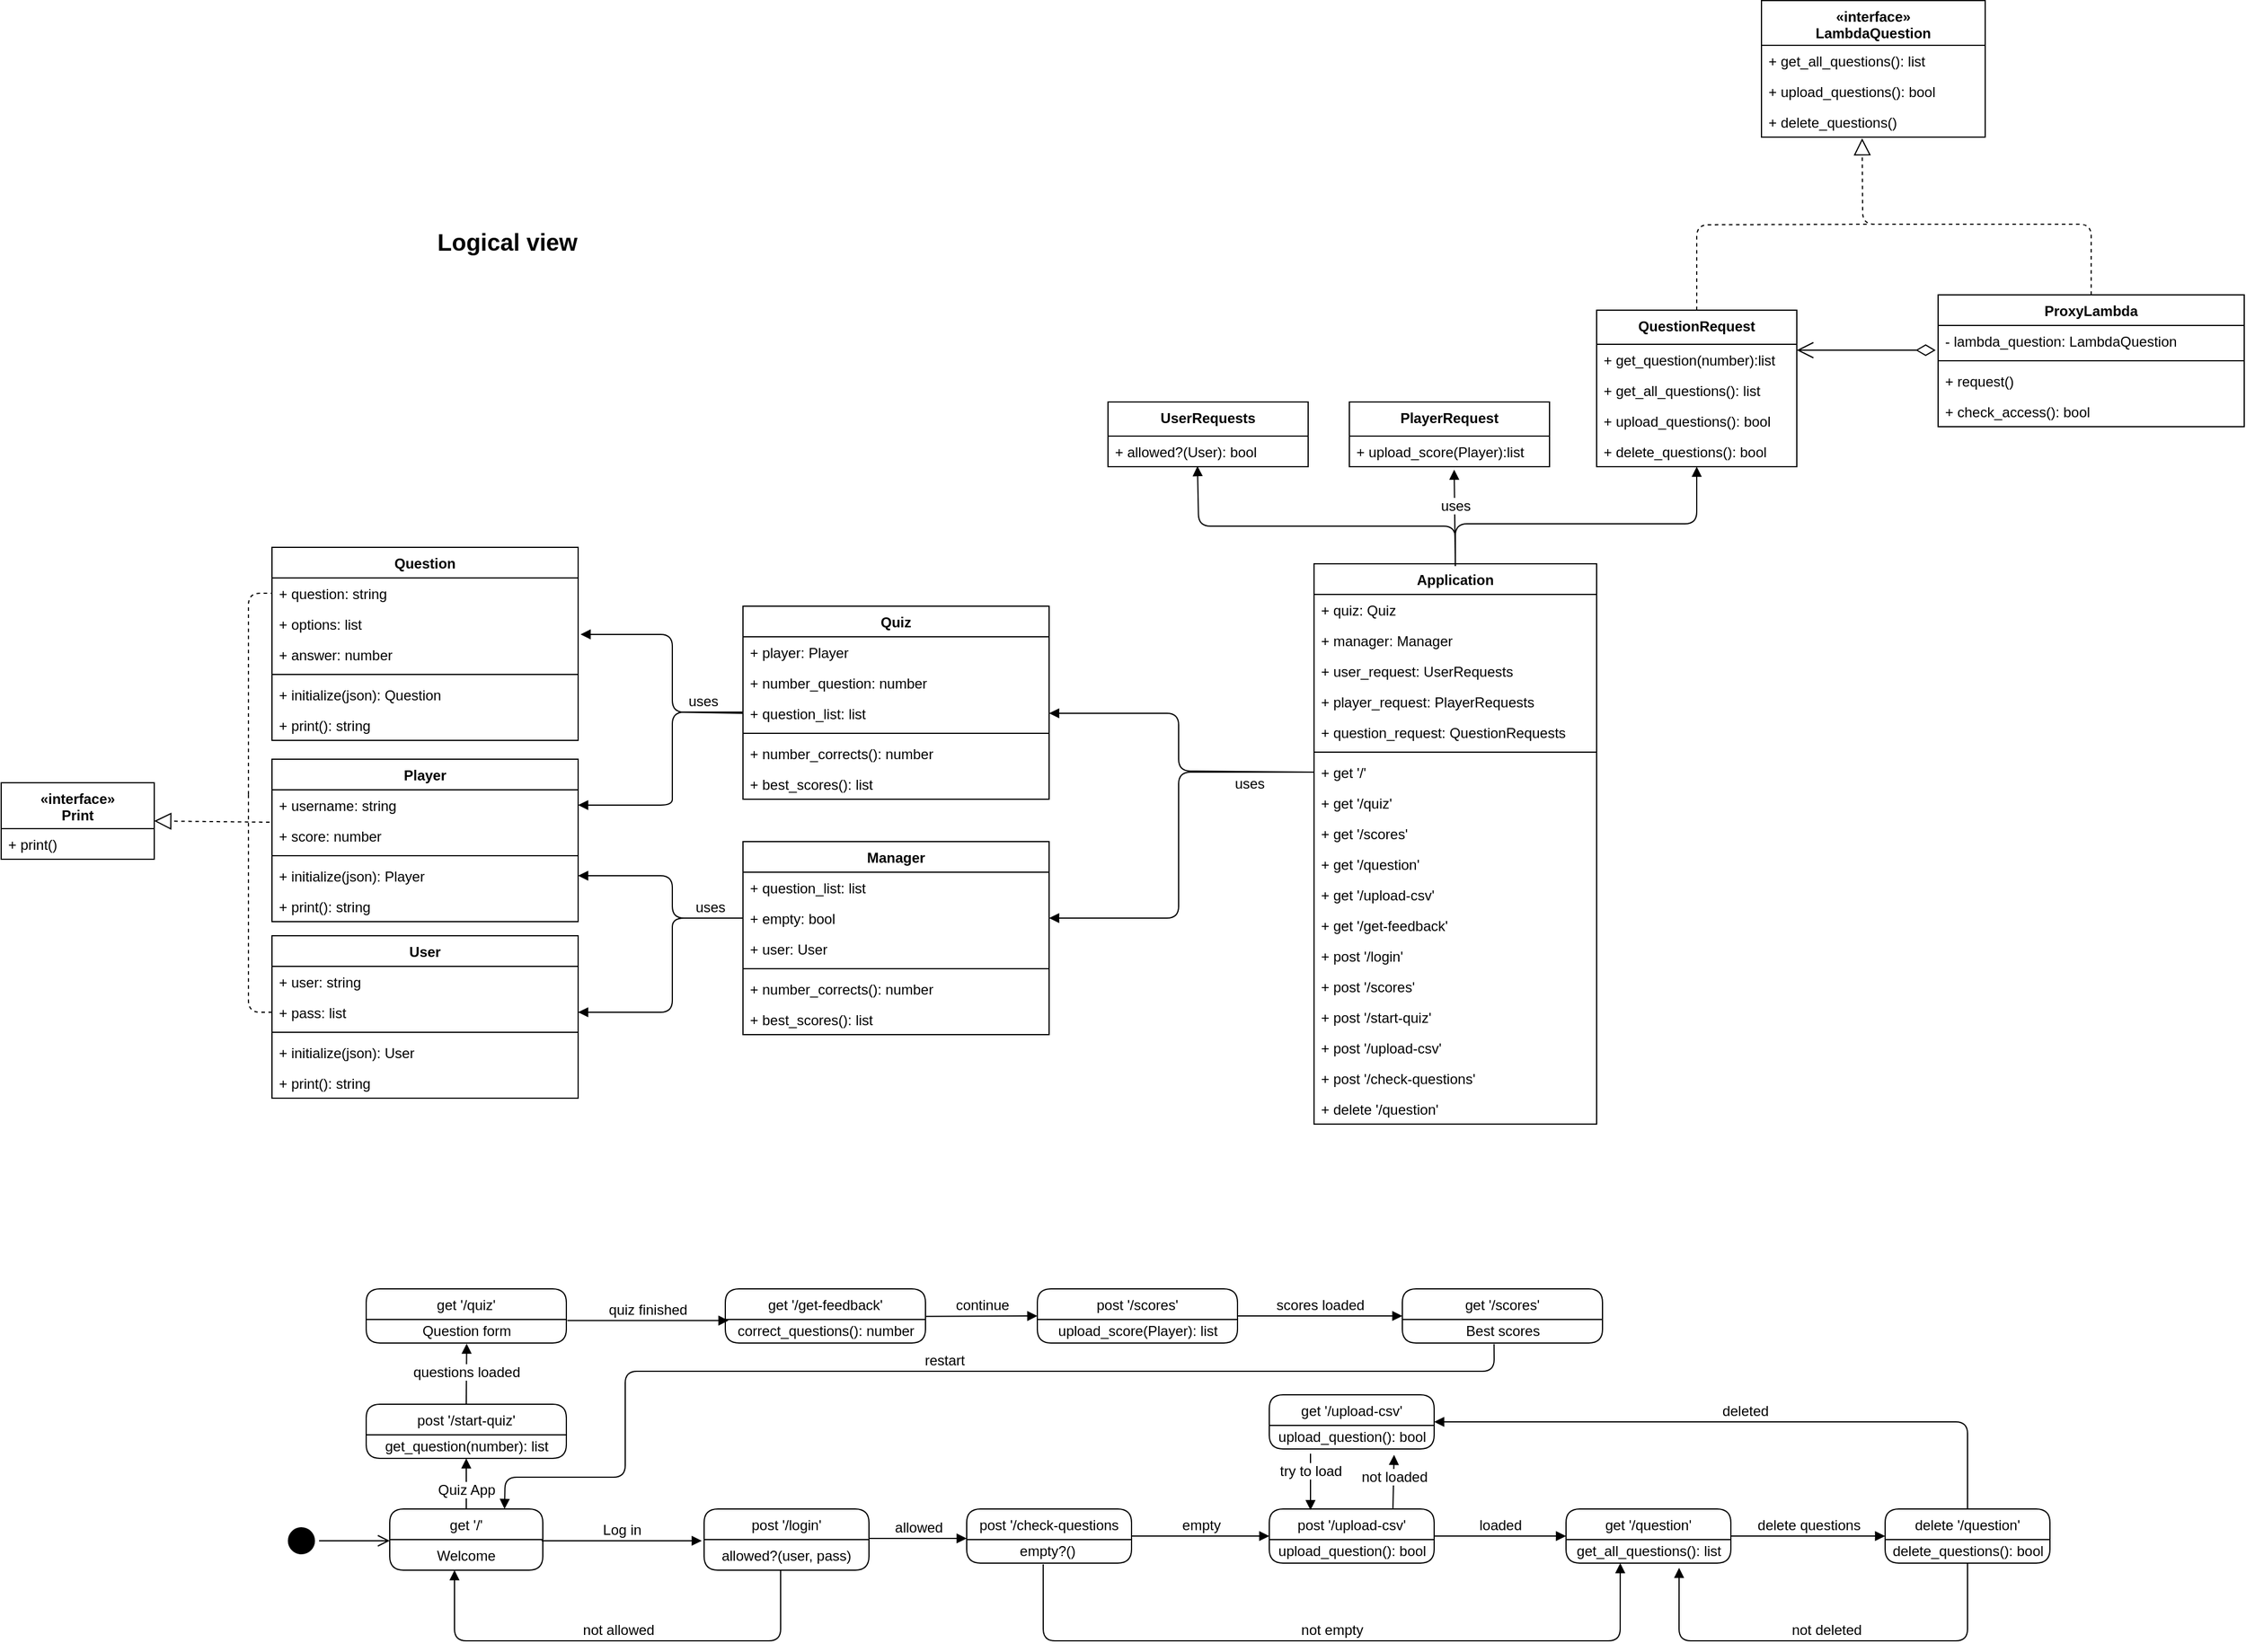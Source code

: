 <mxfile version="13.0.3" type="device"><diagram id="-_boFvUKUnsu9vp5mYl3" name="Page-1"><mxGraphModel dx="1106" dy="1886" grid="1" gridSize="10" guides="1" tooltips="1" connect="1" arrows="1" fold="1" page="1" pageScale="1" pageWidth="1700" pageHeight="1100" math="0" shadow="0"><root><mxCell id="0"/><mxCell id="1" parent="0"/><mxCell id="j40BBaO0-lSrnmw0AqtU-1" value="Logical view" style="text;html=1;strokeColor=none;fillColor=none;align=center;verticalAlign=middle;whiteSpace=wrap;rounded=0;fontStyle=1;fontSize=20;" parent="1" vertex="1"><mxGeometry x="500" y="-90" width="160" height="20" as="geometry"/></mxCell><mxCell id="j40BBaO0-lSrnmw0AqtU-49" value="" style="endArrow=block;dashed=1;endFill=0;endSize=12;html=1;fontSize=12;exitX=-0.008;exitY=1.058;exitDx=0;exitDy=0;entryX=1;entryY=0.5;entryDx=0;entryDy=0;exitPerimeter=0;" parent="1" source="j40BBaO0-lSrnmw0AqtU-28" target="j40BBaO0-lSrnmw0AqtU-42" edge="1"><mxGeometry width="160" relative="1" as="geometry"><mxPoint x="535" y="200" as="sourcePoint"/><mxPoint x="695" y="200" as="targetPoint"/></mxGeometry></mxCell><mxCell id="j40BBaO0-lSrnmw0AqtU-50" value="" style="endArrow=none;dashed=1;html=1;fontSize=12;exitX=0;exitY=0.5;exitDx=0;exitDy=0;" parent="1" source="j40BBaO0-lSrnmw0AqtU-13" edge="1"><mxGeometry width="50" height="50" relative="1" as="geometry"><mxPoint x="360" y="600" as="sourcePoint"/><mxPoint x="360" y="390" as="targetPoint"/><Array as="points"><mxPoint x="360" y="575"/><mxPoint x="360" y="539"/></Array></mxGeometry></mxCell><mxCell id="j40BBaO0-lSrnmw0AqtU-51" value="" style="endArrow=none;dashed=1;html=1;fontSize=12;entryX=0;entryY=0.5;entryDx=0;entryDy=0;" parent="1" target="j40BBaO0-lSrnmw0AqtU-3" edge="1"><mxGeometry width="50" height="50" relative="1" as="geometry"><mxPoint x="360" y="390" as="sourcePoint"/><mxPoint x="665" y="220" as="targetPoint"/><Array as="points"><mxPoint x="360" y="219"/></Array></mxGeometry></mxCell><mxCell id="j40BBaO0-lSrnmw0AqtU-63" value="" style="ellipse;html=1;shape=startState;fillColor=#000000;strokeColor=#000000;rounded=1;fontSize=12;" parent="1" vertex="1"><mxGeometry x="390" y="1009" width="30" height="30" as="geometry"/></mxCell><mxCell id="j40BBaO0-lSrnmw0AqtU-64" value="" style="edgeStyle=orthogonalEdgeStyle;html=1;verticalAlign=bottom;endArrow=open;endSize=8;strokeColor=#000000;fontSize=12;" parent="1" source="j40BBaO0-lSrnmw0AqtU-63" edge="1"><mxGeometry relative="1" as="geometry"><mxPoint x="480" y="1024" as="targetPoint"/></mxGeometry></mxCell><mxCell id="j40BBaO0-lSrnmw0AqtU-67" value="Log in" style="html=1;verticalAlign=bottom;endArrow=block;strokeColor=#000000;fontSize=12;entryX=0;entryY=0.5;entryDx=0;entryDy=0;exitX=0.992;exitY=0.038;exitDx=0;exitDy=0;exitPerimeter=0;" parent="1" source="j40BBaO0-lSrnmw0AqtU-117" edge="1"><mxGeometry width="80" relative="1" as="geometry"><mxPoint x="590" y="1024" as="sourcePoint"/><mxPoint x="745" y="1024" as="targetPoint"/></mxGeometry></mxCell><mxCell id="j40BBaO0-lSrnmw0AqtU-78" value="not allowed" style="html=1;verticalAlign=bottom;endArrow=block;strokeColor=#000000;fontSize=12;exitX=0.464;exitY=1;exitDx=0;exitDy=0;exitPerimeter=0;entryX=0.5;entryY=1;entryDx=0;entryDy=0;" parent="1" source="j40BBaO0-lSrnmw0AqtU-69" edge="1"><mxGeometry width="80" relative="1" as="geometry"><mxPoint x="790" y="1119" as="sourcePoint"/><mxPoint x="535" y="1049" as="targetPoint"/><Array as="points"><mxPoint x="812" y="1109"/><mxPoint x="535" y="1109"/></Array></mxGeometry></mxCell><mxCell id="j40BBaO0-lSrnmw0AqtU-81" value="empty" style="html=1;verticalAlign=bottom;endArrow=block;strokeColor=#000000;fontSize=12;exitX=1;exitY=0.5;exitDx=0;exitDy=0;entryX=0;entryY=0.5;entryDx=0;entryDy=0;" parent="1" source="j40BBaO0-lSrnmw0AqtU-72" target="j40BBaO0-lSrnmw0AqtU-79" edge="1"><mxGeometry width="80" relative="1" as="geometry"><mxPoint x="1057" y="1159" as="sourcePoint"/><mxPoint x="1137" y="1159" as="targetPoint"/></mxGeometry></mxCell><mxCell id="j40BBaO0-lSrnmw0AqtU-107" value="" style="endArrow=open;html=1;endSize=12;startArrow=diamondThin;startSize=14;startFill=0;edgeStyle=orthogonalEdgeStyle;align=left;verticalAlign=bottom;strokeColor=#000000;fontSize=12;exitX=-0.008;exitY=0.808;exitDx=0;exitDy=0;exitPerimeter=0;" parent="1" source="j40BBaO0-lSrnmw0AqtU-109" edge="1"><mxGeometry x="-1" y="3" relative="1" as="geometry"><mxPoint x="1826.04" y="13.51" as="sourcePoint"/><mxPoint x="1675" y="12.5" as="targetPoint"/></mxGeometry></mxCell><mxCell id="j40BBaO0-lSrnmw0AqtU-113" value="" style="endArrow=block;dashed=1;endFill=0;endSize=12;html=1;strokeColor=#000000;fontSize=12;exitX=0.5;exitY=0;exitDx=0;exitDy=0;entryX=0.45;entryY=1.038;entryDx=0;entryDy=0;entryPerimeter=0;" parent="1" source="j40BBaO0-lSrnmw0AqtU-108" target="j40BBaO0-lSrnmw0AqtU-88" edge="1"><mxGeometry width="160" relative="1" as="geometry"><mxPoint x="1675" y="-164.5" as="sourcePoint"/><mxPoint x="1835" y="-164.5" as="targetPoint"/><Array as="points"><mxPoint x="1925" y="-94.5"/><mxPoint x="1731" y="-94.5"/></Array></mxGeometry></mxCell><mxCell id="j40BBaO0-lSrnmw0AqtU-114" value="" style="endArrow=none;dashed=1;html=1;strokeColor=#000000;fontSize=12;exitX=0.5;exitY=0;exitDx=0;exitDy=0;" parent="1" source="j40BBaO0-lSrnmw0AqtU-89" edge="1"><mxGeometry width="50" height="50" relative="1" as="geometry"><mxPoint x="1575" y="-41" as="sourcePoint"/><mxPoint x="1735" y="-94.5" as="targetPoint"/><Array as="points"><mxPoint x="1590" y="-94"/></Array></mxGeometry></mxCell><mxCell id="j40BBaO0-lSrnmw0AqtU-123" value="loaded" style="html=1;verticalAlign=bottom;endArrow=block;strokeColor=#000000;fontSize=12;exitX=1;exitY=0.5;exitDx=0;exitDy=0;entryX=0;entryY=0.5;entryDx=0;entryDy=0;" parent="1" source="j40BBaO0-lSrnmw0AqtU-79" target="j40BBaO0-lSrnmw0AqtU-124" edge="1"><mxGeometry width="80" relative="1" as="geometry"><mxPoint x="1397" y="1029" as="sourcePoint"/><mxPoint x="1477" y="1024" as="targetPoint"/></mxGeometry></mxCell><mxCell id="j40BBaO0-lSrnmw0AqtU-126" value="not empty" style="html=1;verticalAlign=bottom;endArrow=block;strokeColor=#000000;fontSize=12;exitX=0.464;exitY=1.05;exitDx=0;exitDy=0;exitPerimeter=0;entryX=0.329;entryY=1;entryDx=0;entryDy=0;entryPerimeter=0;" parent="1" source="j40BBaO0-lSrnmw0AqtU-77" target="j40BBaO0-lSrnmw0AqtU-125" edge="1"><mxGeometry width="80" relative="1" as="geometry"><mxPoint x="1117" y="1149" as="sourcePoint"/><mxPoint x="1197" y="1149" as="targetPoint"/><Array as="points"><mxPoint x="1035" y="1109"/><mxPoint x="1525" y="1109"/></Array></mxGeometry></mxCell><mxCell id="j40BBaO0-lSrnmw0AqtU-131" value="not loaded" style="html=1;verticalAlign=bottom;endArrow=block;strokeColor=#000000;fontSize=12;exitX=0.75;exitY=0;exitDx=0;exitDy=0;entryX=0.757;entryY=1.2;entryDx=0;entryDy=0;entryPerimeter=0;" parent="1" source="j40BBaO0-lSrnmw0AqtU-79" edge="1"><mxGeometry x="-0.217" y="-1" width="80" relative="1" as="geometry"><mxPoint x="1380" y="969" as="sourcePoint"/><mxPoint x="1332.98" y="951" as="targetPoint"/><mxPoint as="offset"/></mxGeometry></mxCell><mxCell id="j40BBaO0-lSrnmw0AqtU-132" value="try to load" style="html=1;verticalAlign=bottom;endArrow=block;strokeColor=#000000;fontSize=12;entryX=0.25;entryY=0;entryDx=0;entryDy=0;" parent="1" edge="1"><mxGeometry width="80" relative="1" as="geometry"><mxPoint x="1262" y="950" as="sourcePoint"/><mxPoint x="1262" y="998" as="targetPoint"/></mxGeometry></mxCell><mxCell id="j40BBaO0-lSrnmw0AqtU-135" value="delete questions" style="html=1;verticalAlign=bottom;endArrow=block;strokeColor=#000000;fontSize=12;exitX=1;exitY=0.5;exitDx=0;exitDy=0;entryX=0;entryY=0.5;entryDx=0;entryDy=0;" parent="1" source="j40BBaO0-lSrnmw0AqtU-124" target="j40BBaO0-lSrnmw0AqtU-133" edge="1"><mxGeometry width="80" relative="1" as="geometry"><mxPoint x="1680" y="1159" as="sourcePoint"/><mxPoint x="1670" y="1009" as="targetPoint"/></mxGeometry></mxCell><mxCell id="j40BBaO0-lSrnmw0AqtU-136" value="deleted" style="html=1;verticalAlign=bottom;endArrow=block;strokeColor=#000000;fontSize=12;exitX=0.5;exitY=0;exitDx=0;exitDy=0;entryX=1;entryY=0.5;entryDx=0;entryDy=0;" parent="1" source="j40BBaO0-lSrnmw0AqtU-133" target="j40BBaO0-lSrnmw0AqtU-128" edge="1"><mxGeometry width="80" relative="1" as="geometry"><mxPoint x="1830" y="570" as="sourcePoint"/><mxPoint x="1910" y="570" as="targetPoint"/><Array as="points"><mxPoint x="1820" y="923"/></Array></mxGeometry></mxCell><mxCell id="j40BBaO0-lSrnmw0AqtU-137" value="not deleted" style="html=1;verticalAlign=bottom;endArrow=block;strokeColor=#000000;fontSize=12;exitX=0.5;exitY=1;exitDx=0;exitDy=0;exitPerimeter=0;entryX=0.686;entryY=1.2;entryDx=0;entryDy=0;entryPerimeter=0;" parent="1" source="j40BBaO0-lSrnmw0AqtU-134" target="j40BBaO0-lSrnmw0AqtU-125" edge="1"><mxGeometry width="80" relative="1" as="geometry"><mxPoint x="1790" y="1109" as="sourcePoint"/><mxPoint x="1575" y="1059" as="targetPoint"/><Array as="points"><mxPoint x="1820" y="1109"/><mxPoint x="1575" y="1109"/></Array></mxGeometry></mxCell><mxCell id="j40BBaO0-lSrnmw0AqtU-146" value="Quiz App" style="html=1;verticalAlign=bottom;endArrow=block;strokeColor=#000000;fontSize=12;exitX=0.5;exitY=0;exitDx=0;exitDy=0;" parent="1" source="j40BBaO0-lSrnmw0AqtU-115" target="j40BBaO0-lSrnmw0AqtU-145" edge="1"><mxGeometry x="-0.674" width="80" relative="1" as="geometry"><mxPoint x="790" y="950" as="sourcePoint"/><mxPoint x="870" y="950" as="targetPoint"/><mxPoint as="offset"/></mxGeometry></mxCell><mxCell id="j40BBaO0-lSrnmw0AqtU-149" value="questions loaded" style="html=1;verticalAlign=bottom;endArrow=block;strokeColor=#000000;fontSize=12;exitX=0.5;exitY=0;exitDx=0;exitDy=0;entryX=0.502;entryY=1.027;entryDx=0;entryDy=0;entryPerimeter=0;" parent="1" source="j40BBaO0-lSrnmw0AqtU-138" target="j40BBaO0-lSrnmw0AqtU-148" edge="1"><mxGeometry x="-0.3" width="80" relative="1" as="geometry"><mxPoint x="555" y="1007" as="sourcePoint"/><mxPoint x="555" y="964" as="targetPoint"/><mxPoint as="offset"/></mxGeometry></mxCell><mxCell id="j40BBaO0-lSrnmw0AqtU-152" value="quiz finished" style="html=1;verticalAlign=bottom;endArrow=block;strokeColor=#000000;fontSize=12;exitX=1.005;exitY=0.044;exitDx=0;exitDy=0;exitPerimeter=0;entryX=0.016;entryY=0.044;entryDx=0;entryDy=0;entryPerimeter=0;" parent="1" source="j40BBaO0-lSrnmw0AqtU-148" target="j40BBaO0-lSrnmw0AqtU-151" edge="1"><mxGeometry width="80" relative="1" as="geometry"><mxPoint x="670" y="710" as="sourcePoint"/><mxPoint x="690" y="837" as="targetPoint"/></mxGeometry></mxCell><mxCell id="j40BBaO0-lSrnmw0AqtU-156" value="continue" style="html=1;verticalAlign=bottom;endArrow=block;strokeColor=#000000;fontSize=12;exitX=1.003;exitY=-0.132;exitDx=0;exitDy=0;exitPerimeter=0;entryX=0;entryY=0.5;entryDx=0;entryDy=0;" parent="1" source="j40BBaO0-lSrnmw0AqtU-151" target="j40BBaO0-lSrnmw0AqtU-154" edge="1"><mxGeometry width="80" relative="1" as="geometry"><mxPoint x="980" y="760" as="sourcePoint"/><mxPoint x="1060" y="760" as="targetPoint"/></mxGeometry></mxCell><mxCell id="j40BBaO0-lSrnmw0AqtU-160" value="scores loaded" style="html=1;verticalAlign=bottom;endArrow=block;strokeColor=#000000;fontSize=12;exitX=1;exitY=0.5;exitDx=0;exitDy=0;entryX=0;entryY=0.5;entryDx=0;entryDy=0;" parent="1" source="j40BBaO0-lSrnmw0AqtU-154" target="j40BBaO0-lSrnmw0AqtU-158" edge="1"><mxGeometry width="80" relative="1" as="geometry"><mxPoint x="1230" y="800" as="sourcePoint"/><mxPoint x="1310" y="800" as="targetPoint"/></mxGeometry></mxCell><mxCell id="j40BBaO0-lSrnmw0AqtU-161" value="restart" style="html=1;verticalAlign=bottom;endArrow=block;strokeColor=#000000;fontSize=12;entryX=0.75;entryY=0;entryDx=0;entryDy=0;exitX=0.458;exitY=1.044;exitDx=0;exitDy=0;exitPerimeter=0;" parent="1" source="j40BBaO0-lSrnmw0AqtU-159" target="j40BBaO0-lSrnmw0AqtU-115" edge="1"><mxGeometry width="80" relative="1" as="geometry"><mxPoint x="770" y="920" as="sourcePoint"/><mxPoint x="850" y="920" as="targetPoint"/><Array as="points"><mxPoint x="1418" y="880"/><mxPoint x="680" y="880"/><mxPoint x="680" y="970"/><mxPoint x="578" y="970"/></Array></mxGeometry></mxCell><mxCell id="j40BBaO0-lSrnmw0AqtU-202" value="" style="html=1;verticalAlign=bottom;endArrow=block;strokeColor=#000000;fontSize=12;exitX=0;exitY=0.5;exitDx=0;exitDy=0;entryX=1.008;entryY=-0.154;entryDx=0;entryDy=0;entryPerimeter=0;" parent="1" source="j40BBaO0-lSrnmw0AqtU-192" target="j40BBaO0-lSrnmw0AqtU-7" edge="1"><mxGeometry width="80" relative="1" as="geometry"><mxPoint x="1240" y="480" as="sourcePoint"/><mxPoint x="1320" y="480" as="targetPoint"/><Array as="points"><mxPoint x="720" y="320"/><mxPoint x="720" y="254"/></Array></mxGeometry></mxCell><mxCell id="j40BBaO0-lSrnmw0AqtU-203" value="uses" style="html=1;verticalAlign=bottom;endArrow=block;strokeColor=#000000;fontSize=12;entryX=1;entryY=0.5;entryDx=0;entryDy=0;" parent="1" target="j40BBaO0-lSrnmw0AqtU-28" edge="1"><mxGeometry x="-0.699" width="80" relative="1" as="geometry"><mxPoint x="780" y="320" as="sourcePoint"/><mxPoint x="770" y="620" as="targetPoint"/><Array as="points"><mxPoint x="720" y="320"/><mxPoint x="720" y="379"/><mxPoint x="720" y="399"/></Array><mxPoint x="-1" as="offset"/></mxGeometry></mxCell><mxCell id="j40BBaO0-lSrnmw0AqtU-204" value="uses" style="html=1;verticalAlign=bottom;endArrow=block;strokeColor=#000000;fontSize=12;exitX=0;exitY=0.5;exitDx=0;exitDy=0;entryX=1;entryY=0.5;entryDx=0;entryDy=0;" parent="1" source="j40BBaO0-lSrnmw0AqtU-197" target="j40BBaO0-lSrnmw0AqtU-31" edge="1"><mxGeometry x="-0.694" width="80" relative="1" as="geometry"><mxPoint x="680" y="620" as="sourcePoint"/><mxPoint x="760" y="620" as="targetPoint"/><Array as="points"><mxPoint x="720" y="495"/><mxPoint x="720" y="459"/></Array><mxPoint x="-1" as="offset"/></mxGeometry></mxCell><mxCell id="j40BBaO0-lSrnmw0AqtU-205" value="" style="html=1;verticalAlign=bottom;endArrow=block;strokeColor=#000000;fontSize=12;entryX=1;entryY=0.5;entryDx=0;entryDy=0;exitX=0;exitY=0.5;exitDx=0;exitDy=0;" parent="1" source="j40BBaO0-lSrnmw0AqtU-197" target="j40BBaO0-lSrnmw0AqtU-13" edge="1"><mxGeometry width="80" relative="1" as="geometry"><mxPoint x="780" y="500" as="sourcePoint"/><mxPoint x="860" y="640" as="targetPoint"/><Array as="points"><mxPoint x="720" y="495"/><mxPoint x="720" y="510"/><mxPoint x="720" y="539"/><mxPoint x="720" y="575"/></Array></mxGeometry></mxCell><mxCell id="j40BBaO0-lSrnmw0AqtU-213" value="Application" style="swimlane;fontStyle=1;align=center;verticalAlign=top;childLayout=stackLayout;horizontal=1;startSize=26;horizontalStack=0;resizeParent=1;resizeParentMax=0;resizeLast=0;collapsible=1;marginBottom=0;fontSize=12;" parent="1" vertex="1"><mxGeometry x="1265" y="194" width="240" height="476" as="geometry"/></mxCell><mxCell id="j40BBaO0-lSrnmw0AqtU-215" value="+ quiz: Quiz" style="text;strokeColor=none;fillColor=none;align=left;verticalAlign=top;spacingLeft=4;spacingRight=4;overflow=hidden;rotatable=0;points=[[0,0.5],[1,0.5]];portConstraint=eastwest;" parent="j40BBaO0-lSrnmw0AqtU-213" vertex="1"><mxGeometry y="26" width="240" height="26" as="geometry"/></mxCell><mxCell id="j40BBaO0-lSrnmw0AqtU-216" value="+ manager: Manager" style="text;strokeColor=none;fillColor=none;align=left;verticalAlign=top;spacingLeft=4;spacingRight=4;overflow=hidden;rotatable=0;points=[[0,0.5],[1,0.5]];portConstraint=eastwest;" parent="j40BBaO0-lSrnmw0AqtU-213" vertex="1"><mxGeometry y="52" width="240" height="26" as="geometry"/></mxCell><mxCell id="j40BBaO0-lSrnmw0AqtU-220" value="+ user_request: UserRequests" style="text;strokeColor=none;fillColor=none;align=left;verticalAlign=top;spacingLeft=4;spacingRight=4;overflow=hidden;rotatable=0;points=[[0,0.5],[1,0.5]];portConstraint=eastwest;" parent="j40BBaO0-lSrnmw0AqtU-213" vertex="1"><mxGeometry y="78" width="240" height="26" as="geometry"/></mxCell><mxCell id="j40BBaO0-lSrnmw0AqtU-221" value="+ player_request: PlayerRequests" style="text;strokeColor=none;fillColor=none;align=left;verticalAlign=top;spacingLeft=4;spacingRight=4;overflow=hidden;rotatable=0;points=[[0,0.5],[1,0.5]];portConstraint=eastwest;" parent="j40BBaO0-lSrnmw0AqtU-213" vertex="1"><mxGeometry y="104" width="240" height="26" as="geometry"/></mxCell><mxCell id="j40BBaO0-lSrnmw0AqtU-222" value="+ question_request: QuestionRequests" style="text;strokeColor=none;fillColor=none;align=left;verticalAlign=top;spacingLeft=4;spacingRight=4;overflow=hidden;rotatable=0;points=[[0,0.5],[1,0.5]];portConstraint=eastwest;" parent="j40BBaO0-lSrnmw0AqtU-213" vertex="1"><mxGeometry y="130" width="240" height="26" as="geometry"/></mxCell><mxCell id="j40BBaO0-lSrnmw0AqtU-217" value="" style="line;strokeWidth=1;fillColor=none;align=left;verticalAlign=middle;spacingTop=-1;spacingLeft=3;spacingRight=3;rotatable=0;labelPosition=right;points=[];portConstraint=eastwest;" parent="j40BBaO0-lSrnmw0AqtU-213" vertex="1"><mxGeometry y="156" width="240" height="8" as="geometry"/></mxCell><mxCell id="j40BBaO0-lSrnmw0AqtU-218" value="+ get '/'" style="text;strokeColor=none;fillColor=none;align=left;verticalAlign=top;spacingLeft=4;spacingRight=4;overflow=hidden;rotatable=0;points=[[0,0.5],[1,0.5]];portConstraint=eastwest;" parent="j40BBaO0-lSrnmw0AqtU-213" vertex="1"><mxGeometry y="164" width="240" height="26" as="geometry"/></mxCell><mxCell id="j40BBaO0-lSrnmw0AqtU-231" value="+ get '/quiz'" style="text;strokeColor=none;fillColor=none;align=left;verticalAlign=top;spacingLeft=4;spacingRight=4;overflow=hidden;rotatable=0;points=[[0,0.5],[1,0.5]];portConstraint=eastwest;" parent="j40BBaO0-lSrnmw0AqtU-213" vertex="1"><mxGeometry y="190" width="240" height="26" as="geometry"/></mxCell><mxCell id="j40BBaO0-lSrnmw0AqtU-227" value="+ get '/scores'" style="text;strokeColor=none;fillColor=none;align=left;verticalAlign=top;spacingLeft=4;spacingRight=4;overflow=hidden;rotatable=0;points=[[0,0.5],[1,0.5]];portConstraint=eastwest;" parent="j40BBaO0-lSrnmw0AqtU-213" vertex="1"><mxGeometry y="216" width="240" height="26" as="geometry"/></mxCell><mxCell id="j40BBaO0-lSrnmw0AqtU-225" value="+ get '/question'" style="text;strokeColor=none;fillColor=none;align=left;verticalAlign=top;spacingLeft=4;spacingRight=4;overflow=hidden;rotatable=0;points=[[0,0.5],[1,0.5]];portConstraint=eastwest;" parent="j40BBaO0-lSrnmw0AqtU-213" vertex="1"><mxGeometry y="242" width="240" height="26" as="geometry"/></mxCell><mxCell id="j40BBaO0-lSrnmw0AqtU-229" value="+ get '/upload-csv'" style="text;strokeColor=none;fillColor=none;align=left;verticalAlign=top;spacingLeft=4;spacingRight=4;overflow=hidden;rotatable=0;points=[[0,0.5],[1,0.5]];portConstraint=eastwest;" parent="j40BBaO0-lSrnmw0AqtU-213" vertex="1"><mxGeometry y="268" width="240" height="26" as="geometry"/></mxCell><mxCell id="j40BBaO0-lSrnmw0AqtU-230" value="+ get '/get-feedback'" style="text;strokeColor=none;fillColor=none;align=left;verticalAlign=top;spacingLeft=4;spacingRight=4;overflow=hidden;rotatable=0;points=[[0,0.5],[1,0.5]];portConstraint=eastwest;" parent="j40BBaO0-lSrnmw0AqtU-213" vertex="1"><mxGeometry y="294" width="240" height="26" as="geometry"/></mxCell><mxCell id="j40BBaO0-lSrnmw0AqtU-219" value="+ post '/login'" style="text;strokeColor=none;fillColor=none;align=left;verticalAlign=top;spacingLeft=4;spacingRight=4;overflow=hidden;rotatable=0;points=[[0,0.5],[1,0.5]];portConstraint=eastwest;" parent="j40BBaO0-lSrnmw0AqtU-213" vertex="1"><mxGeometry y="320" width="240" height="26" as="geometry"/></mxCell><mxCell id="j40BBaO0-lSrnmw0AqtU-228" value="+ post '/scores'" style="text;strokeColor=none;fillColor=none;align=left;verticalAlign=top;spacingLeft=4;spacingRight=4;overflow=hidden;rotatable=0;points=[[0,0.5],[1,0.5]];portConstraint=eastwest;" parent="j40BBaO0-lSrnmw0AqtU-213" vertex="1"><mxGeometry y="346" width="240" height="26" as="geometry"/></mxCell><mxCell id="j40BBaO0-lSrnmw0AqtU-237" value="+ post '/start-quiz'" style="text;strokeColor=none;fillColor=none;align=left;verticalAlign=top;spacingLeft=4;spacingRight=4;overflow=hidden;rotatable=0;points=[[0,0.5],[1,0.5]];portConstraint=eastwest;" parent="j40BBaO0-lSrnmw0AqtU-213" vertex="1"><mxGeometry y="372" width="240" height="26" as="geometry"/></mxCell><mxCell id="j40BBaO0-lSrnmw0AqtU-236" value="+ post '/upload-csv'" style="text;strokeColor=none;fillColor=none;align=left;verticalAlign=top;spacingLeft=4;spacingRight=4;overflow=hidden;rotatable=0;points=[[0,0.5],[1,0.5]];portConstraint=eastwest;" parent="j40BBaO0-lSrnmw0AqtU-213" vertex="1"><mxGeometry y="398" width="240" height="26" as="geometry"/></mxCell><mxCell id="j40BBaO0-lSrnmw0AqtU-223" value="+ post '/check-questions'" style="text;strokeColor=none;fillColor=none;align=left;verticalAlign=top;spacingLeft=4;spacingRight=4;overflow=hidden;rotatable=0;points=[[0,0.5],[1,0.5]];portConstraint=eastwest;" parent="j40BBaO0-lSrnmw0AqtU-213" vertex="1"><mxGeometry y="424" width="240" height="26" as="geometry"/></mxCell><mxCell id="j40BBaO0-lSrnmw0AqtU-226" value="+ delete '/question'" style="text;strokeColor=none;fillColor=none;align=left;verticalAlign=top;spacingLeft=4;spacingRight=4;overflow=hidden;rotatable=0;points=[[0,0.5],[1,0.5]];portConstraint=eastwest;" parent="j40BBaO0-lSrnmw0AqtU-213" vertex="1"><mxGeometry y="450" width="240" height="26" as="geometry"/></mxCell><mxCell id="j40BBaO0-lSrnmw0AqtU-68" value="post '/login'" style="swimlane;fontStyle=0;childLayout=stackLayout;horizontal=1;startSize=26;fillColor=none;horizontalStack=0;resizeParent=1;resizeParentMax=0;resizeLast=0;collapsible=1;marginBottom=0;rounded=1;strokeColor=#000000;fontSize=12;" parent="1" vertex="1"><mxGeometry x="747" y="997" width="140" height="52" as="geometry"/></mxCell><mxCell id="j40BBaO0-lSrnmw0AqtU-76" value="allowed" style="html=1;verticalAlign=bottom;endArrow=block;strokeColor=#000000;fontSize=12;" parent="j40BBaO0-lSrnmw0AqtU-68" edge="1"><mxGeometry width="80" relative="1" as="geometry"><mxPoint x="140" y="25" as="sourcePoint"/><mxPoint x="223" y="25" as="targetPoint"/></mxGeometry></mxCell><mxCell id="j40BBaO0-lSrnmw0AqtU-69" value="allowed?(user, pass)" style="text;strokeColor=none;fillColor=none;align=center;verticalAlign=top;spacingLeft=4;spacingRight=4;overflow=hidden;rotatable=0;points=[[0,0.5],[1,0.5]];portConstraint=eastwest;" parent="j40BBaO0-lSrnmw0AqtU-68" vertex="1"><mxGeometry y="26" width="140" height="26" as="geometry"/></mxCell><mxCell id="j40BBaO0-lSrnmw0AqtU-115" value="get '/'" style="swimlane;fontStyle=0;childLayout=stackLayout;horizontal=1;startSize=26;fillColor=none;horizontalStack=0;resizeParent=1;resizeParentMax=0;resizeLast=0;collapsible=1;marginBottom=0;rounded=1;strokeColor=#000000;fontSize=12;" parent="1" vertex="1"><mxGeometry x="480" y="997" width="130" height="52" as="geometry"/></mxCell><mxCell id="j40BBaO0-lSrnmw0AqtU-117" value="Welcome" style="text;strokeColor=none;fillColor=none;align=center;verticalAlign=top;spacingLeft=4;spacingRight=4;overflow=hidden;rotatable=0;points=[[0,0.5],[1,0.5]];portConstraint=eastwest;" parent="j40BBaO0-lSrnmw0AqtU-115" vertex="1"><mxGeometry y="26" width="130" height="26" as="geometry"/></mxCell><mxCell id="j40BBaO0-lSrnmw0AqtU-79" value="post '/upload-csv'" style="swimlane;fontStyle=0;childLayout=stackLayout;horizontal=1;startSize=26;fillColor=none;horizontalStack=0;resizeParent=1;resizeParentMax=0;resizeLast=0;collapsible=1;marginBottom=0;rounded=1;strokeColor=#000000;fontSize=12;" parent="1" vertex="1"><mxGeometry x="1227" y="997" width="140" height="46" as="geometry"/></mxCell><mxCell id="j40BBaO0-lSrnmw0AqtU-80" value="upload_question(): bool" style="text;html=1;align=center;verticalAlign=middle;resizable=0;points=[];autosize=1;fontSize=12;" parent="j40BBaO0-lSrnmw0AqtU-79" vertex="1"><mxGeometry y="26" width="140" height="20" as="geometry"/></mxCell><mxCell id="j40BBaO0-lSrnmw0AqtU-72" value="post '/check-questions" style="swimlane;fontStyle=0;childLayout=stackLayout;horizontal=1;startSize=26;fillColor=none;horizontalStack=0;resizeParent=1;resizeParentMax=0;resizeLast=0;collapsible=1;marginBottom=0;rounded=1;strokeColor=#000000;fontSize=12;" parent="1" vertex="1"><mxGeometry x="970" y="997" width="140" height="46" as="geometry"/></mxCell><mxCell id="j40BBaO0-lSrnmw0AqtU-77" value="empty?()&amp;nbsp;" style="text;html=1;align=center;verticalAlign=middle;resizable=0;points=[];autosize=1;fontSize=12;" parent="j40BBaO0-lSrnmw0AqtU-72" vertex="1"><mxGeometry y="26" width="140" height="20" as="geometry"/></mxCell><mxCell id="j40BBaO0-lSrnmw0AqtU-124" value="get '/question'" style="swimlane;fontStyle=0;childLayout=stackLayout;horizontal=1;startSize=26;fillColor=none;horizontalStack=0;resizeParent=1;resizeParentMax=0;resizeLast=0;collapsible=1;marginBottom=0;rounded=1;strokeColor=#000000;fontSize=12;" parent="1" vertex="1"><mxGeometry x="1479" y="997" width="140" height="46" as="geometry"/></mxCell><mxCell id="j40BBaO0-lSrnmw0AqtU-125" value="get_all_questions(): list" style="text;html=1;align=center;verticalAlign=middle;resizable=0;points=[];autosize=1;fontSize=12;" parent="j40BBaO0-lSrnmw0AqtU-124" vertex="1"><mxGeometry y="26" width="140" height="20" as="geometry"/></mxCell><mxCell id="j40BBaO0-lSrnmw0AqtU-133" value="delete '/question'" style="swimlane;fontStyle=0;childLayout=stackLayout;horizontal=1;startSize=26;fillColor=none;horizontalStack=0;resizeParent=1;resizeParentMax=0;resizeLast=0;collapsible=1;marginBottom=0;rounded=1;strokeColor=#000000;fontSize=12;" parent="1" vertex="1"><mxGeometry x="1750" y="997" width="140" height="46" as="geometry"/></mxCell><mxCell id="j40BBaO0-lSrnmw0AqtU-134" value="delete_questions(): bool" style="text;html=1;align=center;verticalAlign=middle;resizable=0;points=[];autosize=1;fontSize=12;" parent="j40BBaO0-lSrnmw0AqtU-133" vertex="1"><mxGeometry y="26" width="140" height="20" as="geometry"/></mxCell><mxCell id="j40BBaO0-lSrnmw0AqtU-128" value="get '/upload-csv'" style="swimlane;fontStyle=0;childLayout=stackLayout;horizontal=1;startSize=26;fillColor=none;horizontalStack=0;resizeParent=1;resizeParentMax=0;resizeLast=0;collapsible=1;marginBottom=0;rounded=1;strokeColor=#000000;fontSize=12;" parent="1" vertex="1"><mxGeometry x="1227" y="900" width="140" height="46" as="geometry"/></mxCell><mxCell id="j40BBaO0-lSrnmw0AqtU-129" value="upload_question(): bool" style="text;html=1;align=center;verticalAlign=middle;resizable=0;points=[];autosize=1;fontSize=12;" parent="j40BBaO0-lSrnmw0AqtU-128" vertex="1"><mxGeometry y="26" width="140" height="20" as="geometry"/></mxCell><mxCell id="j40BBaO0-lSrnmw0AqtU-138" value="post '/start-quiz'" style="swimlane;fontStyle=0;childLayout=stackLayout;horizontal=1;startSize=26;fillColor=none;horizontalStack=0;resizeParent=1;resizeParentMax=0;resizeLast=0;collapsible=1;marginBottom=0;rounded=1;strokeColor=#000000;fontSize=12;" parent="1" vertex="1"><mxGeometry x="460" y="908" width="170" height="46" as="geometry"/></mxCell><mxCell id="j40BBaO0-lSrnmw0AqtU-145" value="get_question(number): list" style="text;html=1;align=center;verticalAlign=middle;resizable=0;points=[];autosize=1;fontSize=12;" parent="j40BBaO0-lSrnmw0AqtU-138" vertex="1"><mxGeometry y="26" width="170" height="20" as="geometry"/></mxCell><mxCell id="j40BBaO0-lSrnmw0AqtU-147" value="get '/quiz'" style="swimlane;fontStyle=0;childLayout=stackLayout;horizontal=1;startSize=26;fillColor=none;horizontalStack=0;resizeParent=1;resizeParentMax=0;resizeLast=0;collapsible=1;marginBottom=0;rounded=1;strokeColor=#000000;fontSize=12;" parent="1" vertex="1"><mxGeometry x="460" y="810" width="170" height="46" as="geometry"/></mxCell><mxCell id="j40BBaO0-lSrnmw0AqtU-148" value="Question form" style="text;html=1;align=center;verticalAlign=middle;resizable=0;points=[];autosize=1;fontSize=12;" parent="j40BBaO0-lSrnmw0AqtU-147" vertex="1"><mxGeometry y="26" width="170" height="20" as="geometry"/></mxCell><mxCell id="j40BBaO0-lSrnmw0AqtU-150" value="get '/get-feedback'" style="swimlane;fontStyle=0;childLayout=stackLayout;horizontal=1;startSize=26;fillColor=none;horizontalStack=0;resizeParent=1;resizeParentMax=0;resizeLast=0;collapsible=1;marginBottom=0;rounded=1;strokeColor=#000000;fontSize=12;" parent="1" vertex="1"><mxGeometry x="765" y="810" width="170" height="46" as="geometry"/></mxCell><mxCell id="j40BBaO0-lSrnmw0AqtU-151" value="correct_questions(): number" style="text;html=1;align=center;verticalAlign=middle;resizable=0;points=[];autosize=1;fontSize=12;" parent="j40BBaO0-lSrnmw0AqtU-150" vertex="1"><mxGeometry y="26" width="170" height="20" as="geometry"/></mxCell><mxCell id="j40BBaO0-lSrnmw0AqtU-154" value="post '/scores'" style="swimlane;fontStyle=0;childLayout=stackLayout;horizontal=1;startSize=26;fillColor=none;horizontalStack=0;resizeParent=1;resizeParentMax=0;resizeLast=0;collapsible=1;marginBottom=0;rounded=1;strokeColor=#000000;fontSize=12;" parent="1" vertex="1"><mxGeometry x="1030" y="810" width="170" height="46" as="geometry"/></mxCell><mxCell id="j40BBaO0-lSrnmw0AqtU-155" value="upload_score(Player): list" style="text;html=1;align=center;verticalAlign=middle;resizable=0;points=[];autosize=1;fontSize=12;" parent="j40BBaO0-lSrnmw0AqtU-154" vertex="1"><mxGeometry y="26" width="170" height="20" as="geometry"/></mxCell><mxCell id="j40BBaO0-lSrnmw0AqtU-158" value="get '/scores'" style="swimlane;fontStyle=0;childLayout=stackLayout;horizontal=1;startSize=26;fillColor=none;horizontalStack=0;resizeParent=1;resizeParentMax=0;resizeLast=0;collapsible=1;marginBottom=0;rounded=1;strokeColor=#000000;fontSize=12;" parent="1" vertex="1"><mxGeometry x="1340" y="810" width="170" height="46" as="geometry"/></mxCell><mxCell id="j40BBaO0-lSrnmw0AqtU-159" value="Best scores" style="text;html=1;align=center;verticalAlign=middle;resizable=0;points=[];autosize=1;fontSize=12;" parent="j40BBaO0-lSrnmw0AqtU-158" vertex="1"><mxGeometry y="26" width="170" height="20" as="geometry"/></mxCell><mxCell id="j40BBaO0-lSrnmw0AqtU-2" value="Question" style="swimlane;fontStyle=1;align=center;verticalAlign=top;childLayout=stackLayout;horizontal=1;startSize=26;horizontalStack=0;resizeParent=1;resizeParentMax=0;resizeLast=0;collapsible=1;marginBottom=0;fontSize=12;" parent="1" vertex="1"><mxGeometry x="380" y="180" width="260" height="164" as="geometry"/></mxCell><mxCell id="j40BBaO0-lSrnmw0AqtU-3" value="+ question: string&#10;" style="text;strokeColor=none;fillColor=none;align=left;verticalAlign=top;spacingLeft=4;spacingRight=4;overflow=hidden;rotatable=0;points=[[0,0.5],[1,0.5]];portConstraint=eastwest;" parent="j40BBaO0-lSrnmw0AqtU-2" vertex="1"><mxGeometry y="26" width="260" height="26" as="geometry"/></mxCell><mxCell id="j40BBaO0-lSrnmw0AqtU-6" value="+ options: list" style="text;strokeColor=none;fillColor=none;align=left;verticalAlign=top;spacingLeft=4;spacingRight=4;overflow=hidden;rotatable=0;points=[[0,0.5],[1,0.5]];portConstraint=eastwest;" parent="j40BBaO0-lSrnmw0AqtU-2" vertex="1"><mxGeometry y="52" width="260" height="26" as="geometry"/></mxCell><mxCell id="j40BBaO0-lSrnmw0AqtU-7" value="+ answer: number" style="text;strokeColor=none;fillColor=none;align=left;verticalAlign=top;spacingLeft=4;spacingRight=4;overflow=hidden;rotatable=0;points=[[0,0.5],[1,0.5]];portConstraint=eastwest;" parent="j40BBaO0-lSrnmw0AqtU-2" vertex="1"><mxGeometry y="78" width="260" height="26" as="geometry"/></mxCell><mxCell id="j40BBaO0-lSrnmw0AqtU-4" value="" style="line;strokeWidth=1;fillColor=none;align=left;verticalAlign=middle;spacingTop=-1;spacingLeft=3;spacingRight=3;rotatable=0;labelPosition=right;points=[];portConstraint=eastwest;" parent="j40BBaO0-lSrnmw0AqtU-2" vertex="1"><mxGeometry y="104" width="260" height="8" as="geometry"/></mxCell><mxCell id="rGQMdn66XCc7cwlGyOhT-1" value="+ initialize(json): Question" style="text;strokeColor=none;fillColor=none;align=left;verticalAlign=top;spacingLeft=4;spacingRight=4;overflow=hidden;rotatable=0;points=[[0,0.5],[1,0.5]];portConstraint=eastwest;" vertex="1" parent="j40BBaO0-lSrnmw0AqtU-2"><mxGeometry y="112" width="260" height="26" as="geometry"/></mxCell><mxCell id="j40BBaO0-lSrnmw0AqtU-5" value="+ print(): string" style="text;strokeColor=none;fillColor=none;align=left;verticalAlign=top;spacingLeft=4;spacingRight=4;overflow=hidden;rotatable=0;points=[[0,0.5],[1,0.5]];portConstraint=eastwest;" parent="j40BBaO0-lSrnmw0AqtU-2" vertex="1"><mxGeometry y="138" width="260" height="26" as="geometry"/></mxCell><mxCell id="j40BBaO0-lSrnmw0AqtU-187" value="Quiz" style="swimlane;fontStyle=1;align=center;verticalAlign=top;childLayout=stackLayout;horizontal=1;startSize=26;horizontalStack=0;resizeParent=1;resizeParentMax=0;resizeLast=0;collapsible=1;marginBottom=0;fontSize=12;" parent="1" vertex="1"><mxGeometry x="780" y="230" width="260" height="164" as="geometry"/></mxCell><mxCell id="j40BBaO0-lSrnmw0AqtU-188" value="+ player: Player" style="text;strokeColor=none;fillColor=none;align=left;verticalAlign=top;spacingLeft=4;spacingRight=4;overflow=hidden;rotatable=0;points=[[0,0.5],[1,0.5]];portConstraint=eastwest;" parent="j40BBaO0-lSrnmw0AqtU-187" vertex="1"><mxGeometry y="26" width="260" height="26" as="geometry"/></mxCell><mxCell id="j40BBaO0-lSrnmw0AqtU-189" value="+ number_question: number" style="text;strokeColor=none;fillColor=none;align=left;verticalAlign=top;spacingLeft=4;spacingRight=4;overflow=hidden;rotatable=0;points=[[0,0.5],[1,0.5]];portConstraint=eastwest;" parent="j40BBaO0-lSrnmw0AqtU-187" vertex="1"><mxGeometry y="52" width="260" height="26" as="geometry"/></mxCell><mxCell id="j40BBaO0-lSrnmw0AqtU-192" value="+ question_list: list" style="text;strokeColor=none;fillColor=none;align=left;verticalAlign=top;spacingLeft=4;spacingRight=4;overflow=hidden;rotatable=0;points=[[0,0.5],[1,0.5]];portConstraint=eastwest;" parent="j40BBaO0-lSrnmw0AqtU-187" vertex="1"><mxGeometry y="78" width="260" height="26" as="geometry"/></mxCell><mxCell id="j40BBaO0-lSrnmw0AqtU-190" value="" style="line;strokeWidth=1;fillColor=none;align=left;verticalAlign=middle;spacingTop=-1;spacingLeft=3;spacingRight=3;rotatable=0;labelPosition=right;points=[];portConstraint=eastwest;" parent="j40BBaO0-lSrnmw0AqtU-187" vertex="1"><mxGeometry y="104" width="260" height="8" as="geometry"/></mxCell><mxCell id="j40BBaO0-lSrnmw0AqtU-191" value="+ number_corrects(): number" style="text;strokeColor=none;fillColor=none;align=left;verticalAlign=top;spacingLeft=4;spacingRight=4;overflow=hidden;rotatable=0;points=[[0,0.5],[1,0.5]];portConstraint=eastwest;" parent="j40BBaO0-lSrnmw0AqtU-187" vertex="1"><mxGeometry y="112" width="260" height="26" as="geometry"/></mxCell><mxCell id="j40BBaO0-lSrnmw0AqtU-193" value="+ best_scores(): list" style="text;strokeColor=none;fillColor=none;align=left;verticalAlign=top;spacingLeft=4;spacingRight=4;overflow=hidden;rotatable=0;points=[[0,0.5],[1,0.5]];portConstraint=eastwest;" parent="j40BBaO0-lSrnmw0AqtU-187" vertex="1"><mxGeometry y="138" width="260" height="26" as="geometry"/></mxCell><mxCell id="j40BBaO0-lSrnmw0AqtU-195" value="Manager" style="swimlane;fontStyle=1;align=center;verticalAlign=top;childLayout=stackLayout;horizontal=1;startSize=26;horizontalStack=0;resizeParent=1;resizeParentMax=0;resizeLast=0;collapsible=1;marginBottom=0;fontSize=12;" parent="1" vertex="1"><mxGeometry x="780" y="430" width="260" height="164" as="geometry"/></mxCell><mxCell id="j40BBaO0-lSrnmw0AqtU-196" value="+ question_list: list" style="text;strokeColor=none;fillColor=none;align=left;verticalAlign=top;spacingLeft=4;spacingRight=4;overflow=hidden;rotatable=0;points=[[0,0.5],[1,0.5]];portConstraint=eastwest;" parent="j40BBaO0-lSrnmw0AqtU-195" vertex="1"><mxGeometry y="26" width="260" height="26" as="geometry"/></mxCell><mxCell id="j40BBaO0-lSrnmw0AqtU-197" value="+ empty: bool" style="text;strokeColor=none;fillColor=none;align=left;verticalAlign=top;spacingLeft=4;spacingRight=4;overflow=hidden;rotatable=0;points=[[0,0.5],[1,0.5]];portConstraint=eastwest;" parent="j40BBaO0-lSrnmw0AqtU-195" vertex="1"><mxGeometry y="52" width="260" height="26" as="geometry"/></mxCell><mxCell id="j40BBaO0-lSrnmw0AqtU-198" value="+ user: User" style="text;strokeColor=none;fillColor=none;align=left;verticalAlign=top;spacingLeft=4;spacingRight=4;overflow=hidden;rotatable=0;points=[[0,0.5],[1,0.5]];portConstraint=eastwest;" parent="j40BBaO0-lSrnmw0AqtU-195" vertex="1"><mxGeometry y="78" width="260" height="26" as="geometry"/></mxCell><mxCell id="j40BBaO0-lSrnmw0AqtU-199" value="" style="line;strokeWidth=1;fillColor=none;align=left;verticalAlign=middle;spacingTop=-1;spacingLeft=3;spacingRight=3;rotatable=0;labelPosition=right;points=[];portConstraint=eastwest;" parent="j40BBaO0-lSrnmw0AqtU-195" vertex="1"><mxGeometry y="104" width="260" height="8" as="geometry"/></mxCell><mxCell id="j40BBaO0-lSrnmw0AqtU-200" value="+ number_corrects(): number" style="text;strokeColor=none;fillColor=none;align=left;verticalAlign=top;spacingLeft=4;spacingRight=4;overflow=hidden;rotatable=0;points=[[0,0.5],[1,0.5]];portConstraint=eastwest;" parent="j40BBaO0-lSrnmw0AqtU-195" vertex="1"><mxGeometry y="112" width="260" height="26" as="geometry"/></mxCell><mxCell id="j40BBaO0-lSrnmw0AqtU-201" value="+ best_scores(): list" style="text;strokeColor=none;fillColor=none;align=left;verticalAlign=top;spacingLeft=4;spacingRight=4;overflow=hidden;rotatable=0;points=[[0,0.5],[1,0.5]];portConstraint=eastwest;" parent="j40BBaO0-lSrnmw0AqtU-195" vertex="1"><mxGeometry y="138" width="260" height="26" as="geometry"/></mxCell><mxCell id="j40BBaO0-lSrnmw0AqtU-238" value="uses" style="html=1;verticalAlign=bottom;endArrow=block;strokeColor=#000000;fontSize=12;exitX=0;exitY=0.5;exitDx=0;exitDy=0;entryX=1;entryY=0.5;entryDx=0;entryDy=0;" parent="1" source="j40BBaO0-lSrnmw0AqtU-218" target="j40BBaO0-lSrnmw0AqtU-192" edge="1"><mxGeometry x="-0.6" y="19" width="80" relative="1" as="geometry"><mxPoint x="1130" y="370" as="sourcePoint"/><mxPoint x="1210" y="370" as="targetPoint"/><Array as="points"><mxPoint x="1150" y="370"/><mxPoint x="1150" y="321"/></Array><mxPoint as="offset"/></mxGeometry></mxCell><mxCell id="j40BBaO0-lSrnmw0AqtU-241" value="" style="html=1;verticalAlign=bottom;endArrow=block;strokeColor=#000000;fontSize=12;entryX=1;entryY=0.5;entryDx=0;entryDy=0;exitX=0;exitY=0.5;exitDx=0;exitDy=0;" parent="1" source="j40BBaO0-lSrnmw0AqtU-218" target="j40BBaO0-lSrnmw0AqtU-197" edge="1"><mxGeometry width="80" relative="1" as="geometry"><mxPoint x="1150" y="370" as="sourcePoint"/><mxPoint x="1230" y="530" as="targetPoint"/><Array as="points"><mxPoint x="1150" y="371"/><mxPoint x="1150" y="495"/></Array></mxGeometry></mxCell><mxCell id="j40BBaO0-lSrnmw0AqtU-82" value="«interface»&#10;LambdaQuestion" style="swimlane;fontStyle=1;align=center;verticalAlign=top;childLayout=stackLayout;horizontal=1;startSize=38;horizontalStack=0;resizeParent=1;resizeParentMax=0;resizeLast=0;collapsible=1;marginBottom=0;fontSize=12;" parent="1" vertex="1"><mxGeometry x="1645" y="-284.5" width="190" height="116" as="geometry"/></mxCell><mxCell id="j40BBaO0-lSrnmw0AqtU-143" value="+ get_all_questions(): list" style="text;strokeColor=none;fillColor=none;align=left;verticalAlign=top;spacingLeft=4;spacingRight=4;overflow=hidden;rotatable=0;points=[[0,0.5],[1,0.5]];portConstraint=eastwest;" parent="j40BBaO0-lSrnmw0AqtU-82" vertex="1"><mxGeometry y="38" width="190" height="26" as="geometry"/></mxCell><mxCell id="j40BBaO0-lSrnmw0AqtU-141" value="+ upload_questions(): bool" style="text;strokeColor=none;fillColor=none;align=left;verticalAlign=top;spacingLeft=4;spacingRight=4;overflow=hidden;rotatable=0;points=[[0,0.5],[1,0.5]];portConstraint=eastwest;" parent="j40BBaO0-lSrnmw0AqtU-82" vertex="1"><mxGeometry y="64" width="190" height="26" as="geometry"/></mxCell><mxCell id="j40BBaO0-lSrnmw0AqtU-88" value="+ delete_questions()" style="text;strokeColor=none;fillColor=none;align=left;verticalAlign=top;spacingLeft=4;spacingRight=4;overflow=hidden;rotatable=0;points=[[0,0.5],[1,0.5]];portConstraint=eastwest;" parent="j40BBaO0-lSrnmw0AqtU-82" vertex="1"><mxGeometry y="90" width="190" height="26" as="geometry"/></mxCell><mxCell id="j40BBaO0-lSrnmw0AqtU-108" value="ProxyLambda" style="swimlane;fontStyle=1;align=center;verticalAlign=top;childLayout=stackLayout;horizontal=1;startSize=26;horizontalStack=0;resizeParent=1;resizeParentMax=0;resizeLast=0;collapsible=1;marginBottom=0;fontSize=12;" parent="1" vertex="1"><mxGeometry x="1795" y="-34.5" width="260" height="112" as="geometry"/></mxCell><mxCell id="j40BBaO0-lSrnmw0AqtU-109" value="- lambda_question: LambdaQuestion&#10;" style="text;strokeColor=none;fillColor=none;align=left;verticalAlign=top;spacingLeft=4;spacingRight=4;overflow=hidden;rotatable=0;points=[[0,0.5],[1,0.5]];portConstraint=eastwest;" parent="j40BBaO0-lSrnmw0AqtU-108" vertex="1"><mxGeometry y="26" width="260" height="26" as="geometry"/></mxCell><mxCell id="j40BBaO0-lSrnmw0AqtU-110" value="" style="line;strokeWidth=1;fillColor=none;align=left;verticalAlign=middle;spacingTop=-1;spacingLeft=3;spacingRight=3;rotatable=0;labelPosition=right;points=[];portConstraint=eastwest;" parent="j40BBaO0-lSrnmw0AqtU-108" vertex="1"><mxGeometry y="52" width="260" height="8" as="geometry"/></mxCell><mxCell id="j40BBaO0-lSrnmw0AqtU-111" value="+ request()" style="text;strokeColor=none;fillColor=none;align=left;verticalAlign=top;spacingLeft=4;spacingRight=4;overflow=hidden;rotatable=0;points=[[0,0.5],[1,0.5]];portConstraint=eastwest;" parent="j40BBaO0-lSrnmw0AqtU-108" vertex="1"><mxGeometry y="60" width="260" height="26" as="geometry"/></mxCell><mxCell id="j40BBaO0-lSrnmw0AqtU-112" value="+ check_access(): bool" style="text;strokeColor=none;fillColor=none;align=left;verticalAlign=top;spacingLeft=4;spacingRight=4;overflow=hidden;rotatable=0;points=[[0,0.5],[1,0.5]];portConstraint=eastwest;" parent="j40BBaO0-lSrnmw0AqtU-108" vertex="1"><mxGeometry y="86" width="260" height="26" as="geometry"/></mxCell><mxCell id="j40BBaO0-lSrnmw0AqtU-243" value="uses" style="html=1;verticalAlign=bottom;endArrow=block;strokeColor=#000000;fontSize=12;exitX=0.5;exitY=0;exitDx=0;exitDy=0;" parent="1" source="j40BBaO0-lSrnmw0AqtU-213" edge="1"><mxGeometry width="80" relative="1" as="geometry"><mxPoint x="1620" y="450" as="sourcePoint"/><mxPoint x="1384" y="114" as="targetPoint"/></mxGeometry></mxCell><mxCell id="j40BBaO0-lSrnmw0AqtU-244" value="" style="html=1;verticalAlign=bottom;endArrow=block;strokeColor=#000000;fontSize=12;exitX=0.5;exitY=0;exitDx=0;exitDy=0;entryX=0.5;entryY=1;entryDx=0;entryDy=0;" parent="1" source="j40BBaO0-lSrnmw0AqtU-213" target="j40BBaO0-lSrnmw0AqtU-89" edge="1"><mxGeometry width="80" relative="1" as="geometry"><mxPoint x="1530" y="200" as="sourcePoint"/><mxPoint x="1610" y="200" as="targetPoint"/><Array as="points"><mxPoint x="1385" y="160"/><mxPoint x="1590" y="160"/></Array></mxGeometry></mxCell><mxCell id="j40BBaO0-lSrnmw0AqtU-245" value="" style="html=1;verticalAlign=bottom;endArrow=block;strokeColor=#000000;fontSize=12;exitX=0.5;exitY=0;exitDx=0;exitDy=0;" parent="1" edge="1"><mxGeometry width="80" relative="1" as="geometry"><mxPoint x="1385" y="196" as="sourcePoint"/><mxPoint x="1166" y="111" as="targetPoint"/><Array as="points"><mxPoint x="1385" y="162"/><mxPoint x="1167" y="162"/></Array></mxGeometry></mxCell><mxCell id="j40BBaO0-lSrnmw0AqtU-89" value="QuestionRequest" style="swimlane;fontStyle=1;align=center;verticalAlign=top;childLayout=stackLayout;horizontal=1;startSize=29;horizontalStack=0;resizeParent=1;resizeParentMax=0;resizeLast=0;collapsible=1;marginBottom=0;fontSize=12;" parent="1" vertex="1"><mxGeometry x="1505" y="-21.5" width="170" height="133" as="geometry"/></mxCell><mxCell id="j40BBaO0-lSrnmw0AqtU-140" value="+ get_question(number):list " style="text;strokeColor=none;fillColor=none;align=left;verticalAlign=top;spacingLeft=4;spacingRight=4;overflow=hidden;rotatable=0;points=[[0,0.5],[1,0.5]];portConstraint=eastwest;" parent="j40BBaO0-lSrnmw0AqtU-89" vertex="1"><mxGeometry y="29" width="170" height="26" as="geometry"/></mxCell><mxCell id="j40BBaO0-lSrnmw0AqtU-90" value="+ get_all_questions(): list" style="text;strokeColor=none;fillColor=none;align=left;verticalAlign=top;spacingLeft=4;spacingRight=4;overflow=hidden;rotatable=0;points=[[0,0.5],[1,0.5]];portConstraint=eastwest;" parent="j40BBaO0-lSrnmw0AqtU-89" vertex="1"><mxGeometry y="55" width="170" height="26" as="geometry"/></mxCell><mxCell id="j40BBaO0-lSrnmw0AqtU-122" value="+ upload_questions(): bool" style="text;strokeColor=none;fillColor=none;align=left;verticalAlign=top;spacingLeft=4;spacingRight=4;overflow=hidden;rotatable=0;points=[[0,0.5],[1,0.5]];portConstraint=eastwest;" parent="j40BBaO0-lSrnmw0AqtU-89" vertex="1"><mxGeometry y="81" width="170" height="26" as="geometry"/></mxCell><mxCell id="j40BBaO0-lSrnmw0AqtU-91" value="+ delete_questions(): bool" style="text;strokeColor=none;fillColor=none;align=left;verticalAlign=top;spacingLeft=4;spacingRight=4;overflow=hidden;rotatable=0;points=[[0,0.5],[1,0.5]];portConstraint=eastwest;" parent="j40BBaO0-lSrnmw0AqtU-89" vertex="1"><mxGeometry y="107" width="170" height="26" as="geometry"/></mxCell><mxCell id="j40BBaO0-lSrnmw0AqtU-171" value="UserRequests" style="swimlane;fontStyle=1;align=center;verticalAlign=top;childLayout=stackLayout;horizontal=1;startSize=29;horizontalStack=0;resizeParent=1;resizeParentMax=0;resizeLast=0;collapsible=1;marginBottom=0;fontSize=12;" parent="1" vertex="1"><mxGeometry x="1090" y="56.5" width="170" height="55" as="geometry"/></mxCell><mxCell id="j40BBaO0-lSrnmw0AqtU-173" value="+ allowed?(User): bool " style="text;strokeColor=none;fillColor=none;align=left;verticalAlign=top;spacingLeft=4;spacingRight=4;overflow=hidden;rotatable=0;points=[[0,0.5],[1,0.5]];portConstraint=eastwest;" parent="j40BBaO0-lSrnmw0AqtU-171" vertex="1"><mxGeometry y="29" width="170" height="26" as="geometry"/></mxCell><mxCell id="j40BBaO0-lSrnmw0AqtU-182" value="PlayerRequest" style="swimlane;fontStyle=1;align=center;verticalAlign=top;childLayout=stackLayout;horizontal=1;startSize=29;horizontalStack=0;resizeParent=1;resizeParentMax=0;resizeLast=0;collapsible=1;marginBottom=0;fontSize=12;" parent="1" vertex="1"><mxGeometry x="1295" y="56.5" width="170" height="55" as="geometry"/></mxCell><mxCell id="j40BBaO0-lSrnmw0AqtU-183" value="+ upload_score(Player):list " style="text;strokeColor=none;fillColor=none;align=left;verticalAlign=top;spacingLeft=4;spacingRight=4;overflow=hidden;rotatable=0;points=[[0,0.5],[1,0.5]];portConstraint=eastwest;" parent="j40BBaO0-lSrnmw0AqtU-182" vertex="1"><mxGeometry y="29" width="170" height="26" as="geometry"/></mxCell><mxCell id="j40BBaO0-lSrnmw0AqtU-11" value="User" style="swimlane;fontStyle=1;align=center;verticalAlign=top;childLayout=stackLayout;horizontal=1;startSize=26;horizontalStack=0;resizeParent=1;resizeParentMax=0;resizeLast=0;collapsible=1;marginBottom=0;fontSize=12;" parent="1" vertex="1"><mxGeometry x="380" y="510" width="260" height="138" as="geometry"/></mxCell><mxCell id="j40BBaO0-lSrnmw0AqtU-12" value="+ user: string&#10;" style="text;strokeColor=none;fillColor=none;align=left;verticalAlign=top;spacingLeft=4;spacingRight=4;overflow=hidden;rotatable=0;points=[[0,0.5],[1,0.5]];portConstraint=eastwest;" parent="j40BBaO0-lSrnmw0AqtU-11" vertex="1"><mxGeometry y="26" width="260" height="26" as="geometry"/></mxCell><mxCell id="j40BBaO0-lSrnmw0AqtU-13" value="+ pass: list" style="text;strokeColor=none;fillColor=none;align=left;verticalAlign=top;spacingLeft=4;spacingRight=4;overflow=hidden;rotatable=0;points=[[0,0.5],[1,0.5]];portConstraint=eastwest;" parent="j40BBaO0-lSrnmw0AqtU-11" vertex="1"><mxGeometry y="52" width="260" height="26" as="geometry"/></mxCell><mxCell id="j40BBaO0-lSrnmw0AqtU-15" value="" style="line;strokeWidth=1;fillColor=none;align=left;verticalAlign=middle;spacingTop=-1;spacingLeft=3;spacingRight=3;rotatable=0;labelPosition=right;points=[];portConstraint=eastwest;" parent="j40BBaO0-lSrnmw0AqtU-11" vertex="1"><mxGeometry y="78" width="260" height="8" as="geometry"/></mxCell><mxCell id="j40BBaO0-lSrnmw0AqtU-16" value="+ initialize(json): User" style="text;strokeColor=none;fillColor=none;align=left;verticalAlign=top;spacingLeft=4;spacingRight=4;overflow=hidden;rotatable=0;points=[[0,0.5],[1,0.5]];portConstraint=eastwest;" parent="j40BBaO0-lSrnmw0AqtU-11" vertex="1"><mxGeometry y="86" width="260" height="26" as="geometry"/></mxCell><mxCell id="rGQMdn66XCc7cwlGyOhT-3" value="+ print(): string" style="text;strokeColor=none;fillColor=none;align=left;verticalAlign=top;spacingLeft=4;spacingRight=4;overflow=hidden;rotatable=0;points=[[0,0.5],[1,0.5]];portConstraint=eastwest;" vertex="1" parent="j40BBaO0-lSrnmw0AqtU-11"><mxGeometry y="112" width="260" height="26" as="geometry"/></mxCell><mxCell id="j40BBaO0-lSrnmw0AqtU-27" value="Player" style="swimlane;fontStyle=1;align=center;verticalAlign=top;childLayout=stackLayout;horizontal=1;startSize=26;horizontalStack=0;resizeParent=1;resizeParentMax=0;resizeLast=0;collapsible=1;marginBottom=0;fontSize=12;" parent="1" vertex="1"><mxGeometry x="380" y="360" width="260" height="138" as="geometry"/></mxCell><mxCell id="j40BBaO0-lSrnmw0AqtU-28" value="+ username: string&#10;" style="text;strokeColor=none;fillColor=none;align=left;verticalAlign=top;spacingLeft=4;spacingRight=4;overflow=hidden;rotatable=0;points=[[0,0.5],[1,0.5]];portConstraint=eastwest;" parent="j40BBaO0-lSrnmw0AqtU-27" vertex="1"><mxGeometry y="26" width="260" height="26" as="geometry"/></mxCell><mxCell id="j40BBaO0-lSrnmw0AqtU-29" value="+ score: number" style="text;strokeColor=none;fillColor=none;align=left;verticalAlign=top;spacingLeft=4;spacingRight=4;overflow=hidden;rotatable=0;points=[[0,0.5],[1,0.5]];portConstraint=eastwest;" parent="j40BBaO0-lSrnmw0AqtU-27" vertex="1"><mxGeometry y="52" width="260" height="26" as="geometry"/></mxCell><mxCell id="j40BBaO0-lSrnmw0AqtU-30" value="" style="line;strokeWidth=1;fillColor=none;align=left;verticalAlign=middle;spacingTop=-1;spacingLeft=3;spacingRight=3;rotatable=0;labelPosition=right;points=[];portConstraint=eastwest;" parent="j40BBaO0-lSrnmw0AqtU-27" vertex="1"><mxGeometry y="78" width="260" height="8" as="geometry"/></mxCell><mxCell id="j40BBaO0-lSrnmw0AqtU-31" value="+ initialize(json): Player" style="text;strokeColor=none;fillColor=none;align=left;verticalAlign=top;spacingLeft=4;spacingRight=4;overflow=hidden;rotatable=0;points=[[0,0.5],[1,0.5]];portConstraint=eastwest;" parent="j40BBaO0-lSrnmw0AqtU-27" vertex="1"><mxGeometry y="86" width="260" height="26" as="geometry"/></mxCell><mxCell id="rGQMdn66XCc7cwlGyOhT-2" value="+ print(): string" style="text;strokeColor=none;fillColor=none;align=left;verticalAlign=top;spacingLeft=4;spacingRight=4;overflow=hidden;rotatable=0;points=[[0,0.5],[1,0.5]];portConstraint=eastwest;" vertex="1" parent="j40BBaO0-lSrnmw0AqtU-27"><mxGeometry y="112" width="260" height="26" as="geometry"/></mxCell><mxCell id="j40BBaO0-lSrnmw0AqtU-42" value="«interface»&#10;Print" style="swimlane;fontStyle=1;align=center;verticalAlign=top;childLayout=stackLayout;horizontal=1;startSize=39;horizontalStack=0;resizeParent=1;resizeParentMax=0;resizeLast=0;collapsible=1;marginBottom=0;fontSize=12;" parent="1" vertex="1"><mxGeometry x="150" y="380" width="130" height="65" as="geometry"/></mxCell><mxCell id="j40BBaO0-lSrnmw0AqtU-43" value="+ print()" style="text;strokeColor=none;fillColor=none;align=left;verticalAlign=top;spacingLeft=4;spacingRight=4;overflow=hidden;rotatable=0;points=[[0,0.5],[1,0.5]];portConstraint=eastwest;" parent="j40BBaO0-lSrnmw0AqtU-42" vertex="1"><mxGeometry y="39" width="130" height="26" as="geometry"/></mxCell></root></mxGraphModel></diagram></mxfile>
